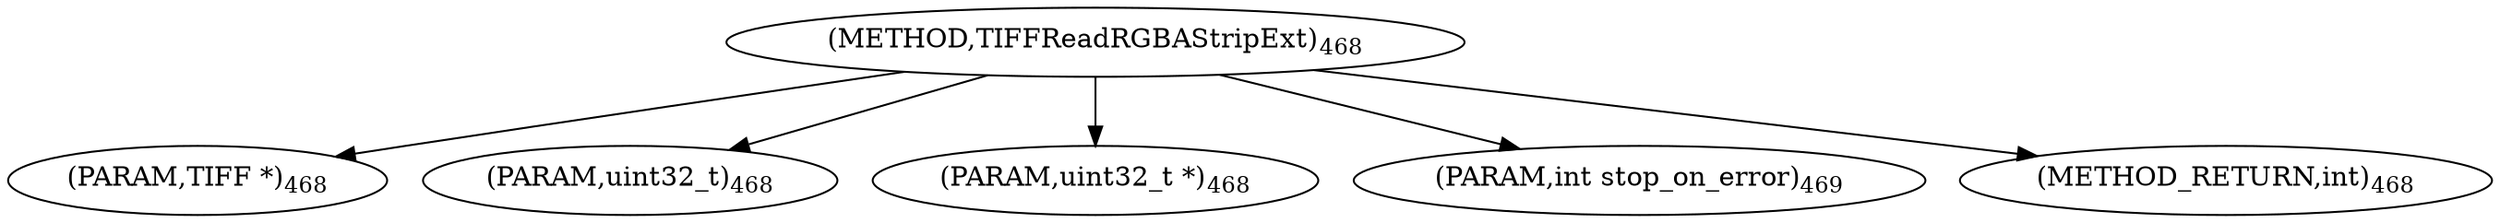 digraph "TIFFReadRGBAStripExt" {  
"8904" [label = <(METHOD,TIFFReadRGBAStripExt)<SUB>468</SUB>> ]
"8905" [label = <(PARAM,TIFF *)<SUB>468</SUB>> ]
"8906" [label = <(PARAM,uint32_t)<SUB>468</SUB>> ]
"8907" [label = <(PARAM,uint32_t *)<SUB>468</SUB>> ]
"8908" [label = <(PARAM,int stop_on_error)<SUB>469</SUB>> ]
"8909" [label = <(METHOD_RETURN,int)<SUB>468</SUB>> ]
  "8904" -> "8905" 
  "8904" -> "8906" 
  "8904" -> "8907" 
  "8904" -> "8908" 
  "8904" -> "8909" 
}
